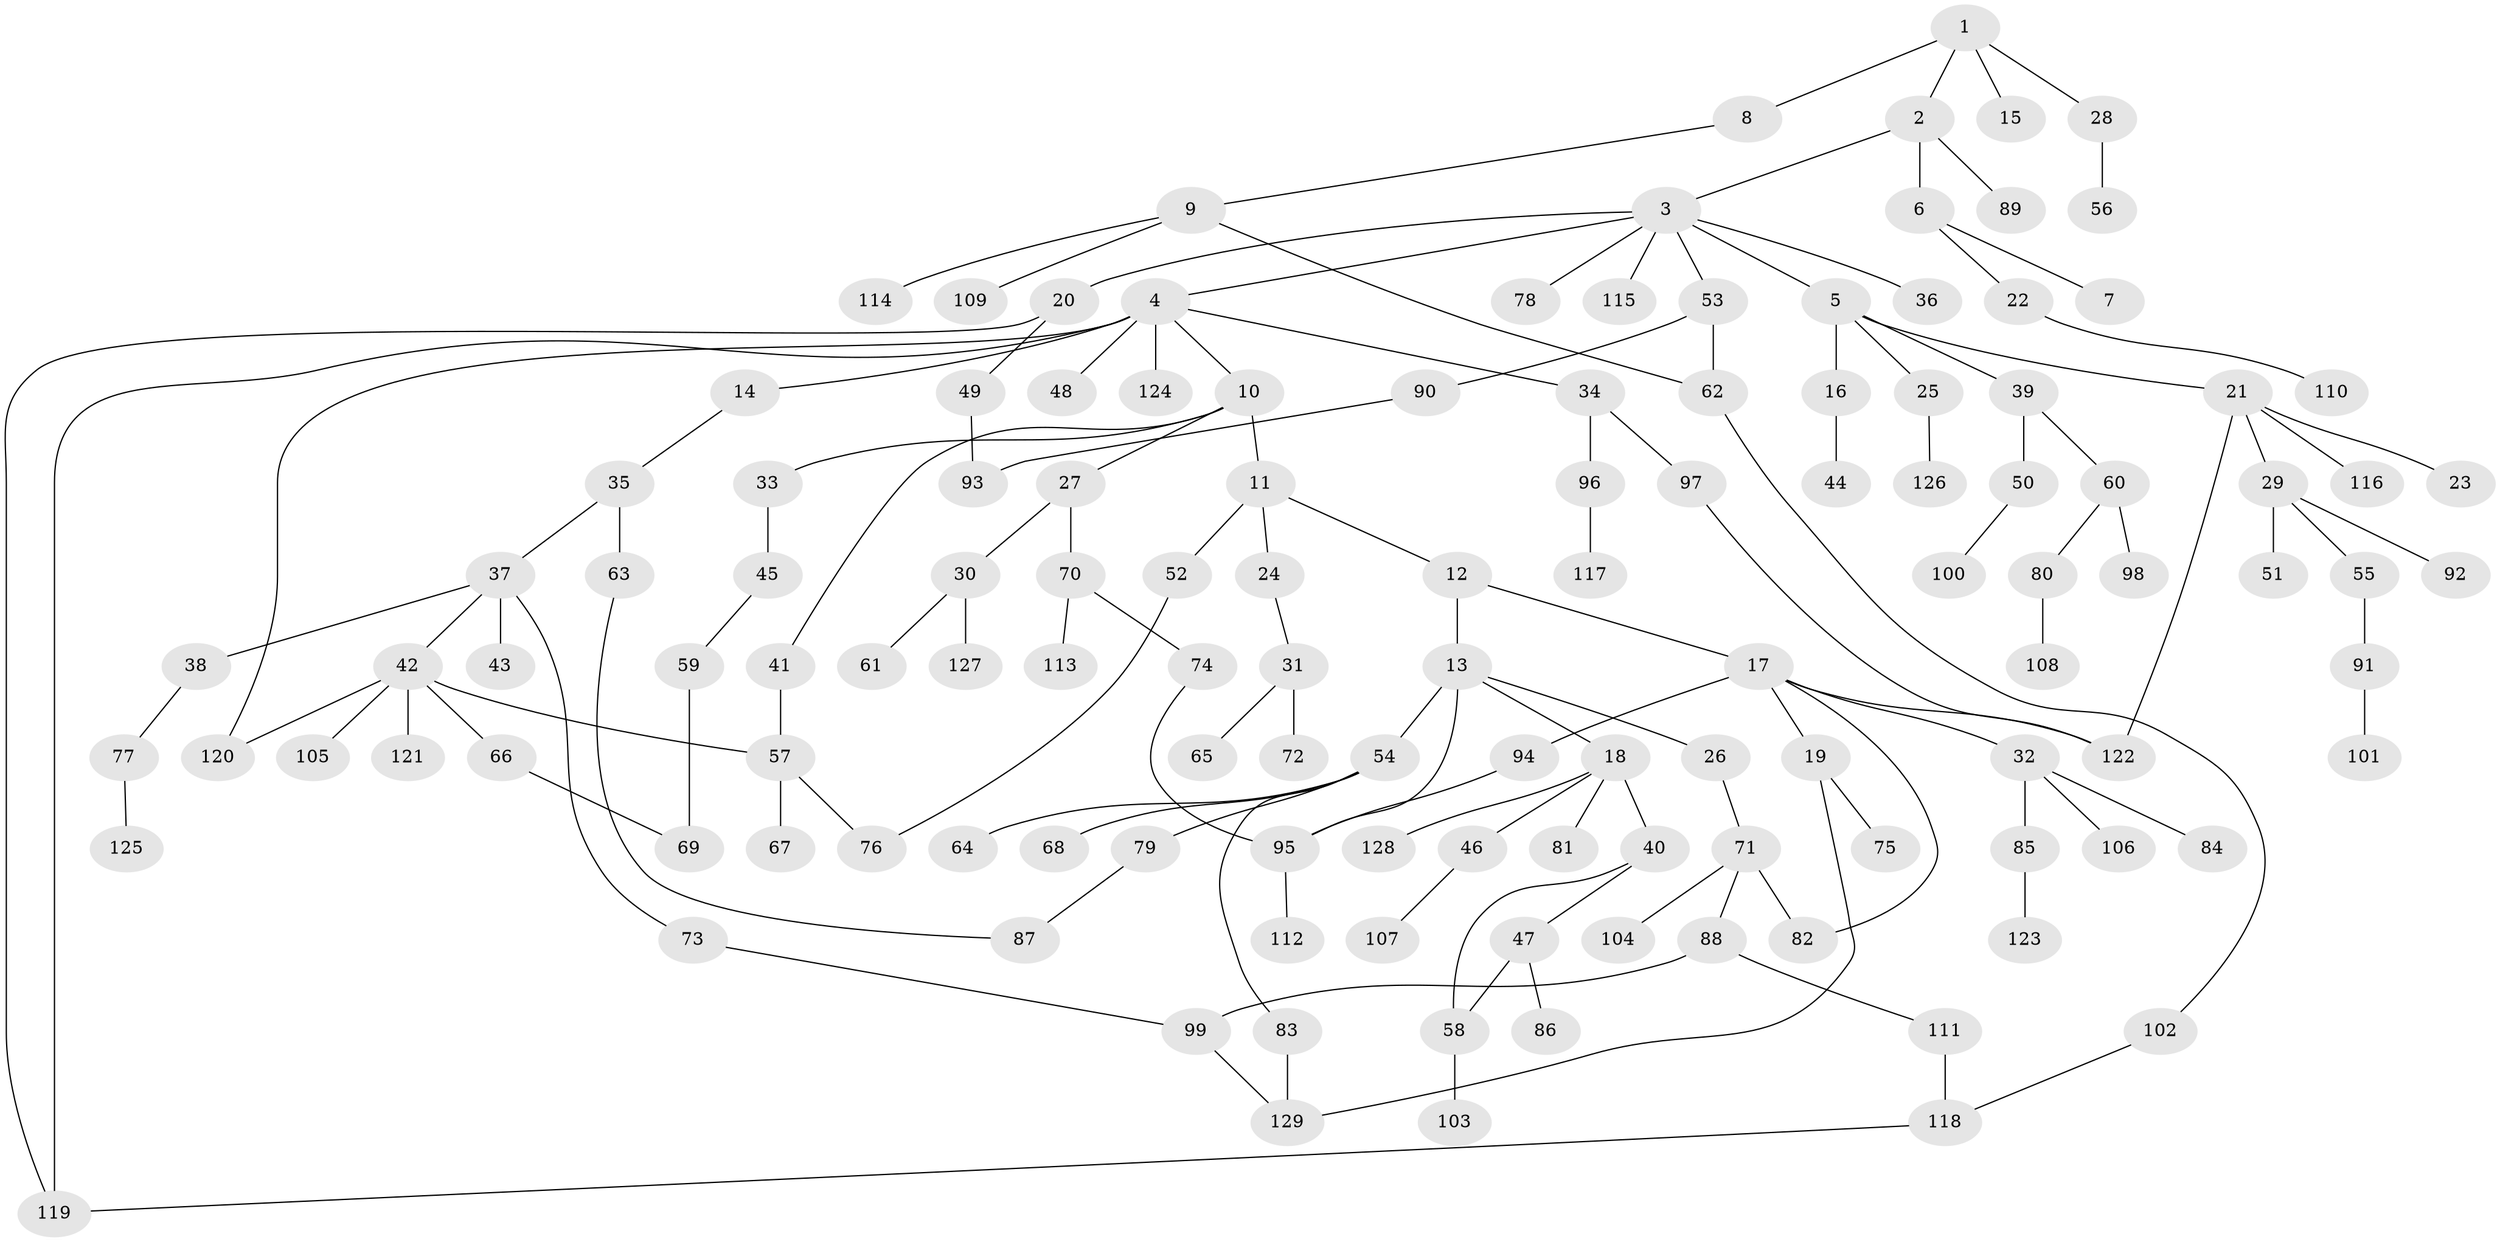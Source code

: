 // Generated by graph-tools (version 1.1) at 2025/10/02/27/25 16:10:51]
// undirected, 129 vertices, 147 edges
graph export_dot {
graph [start="1"]
  node [color=gray90,style=filled];
  1;
  2;
  3;
  4;
  5;
  6;
  7;
  8;
  9;
  10;
  11;
  12;
  13;
  14;
  15;
  16;
  17;
  18;
  19;
  20;
  21;
  22;
  23;
  24;
  25;
  26;
  27;
  28;
  29;
  30;
  31;
  32;
  33;
  34;
  35;
  36;
  37;
  38;
  39;
  40;
  41;
  42;
  43;
  44;
  45;
  46;
  47;
  48;
  49;
  50;
  51;
  52;
  53;
  54;
  55;
  56;
  57;
  58;
  59;
  60;
  61;
  62;
  63;
  64;
  65;
  66;
  67;
  68;
  69;
  70;
  71;
  72;
  73;
  74;
  75;
  76;
  77;
  78;
  79;
  80;
  81;
  82;
  83;
  84;
  85;
  86;
  87;
  88;
  89;
  90;
  91;
  92;
  93;
  94;
  95;
  96;
  97;
  98;
  99;
  100;
  101;
  102;
  103;
  104;
  105;
  106;
  107;
  108;
  109;
  110;
  111;
  112;
  113;
  114;
  115;
  116;
  117;
  118;
  119;
  120;
  121;
  122;
  123;
  124;
  125;
  126;
  127;
  128;
  129;
  1 -- 2;
  1 -- 8;
  1 -- 15;
  1 -- 28;
  2 -- 3;
  2 -- 6;
  2 -- 89;
  3 -- 4;
  3 -- 5;
  3 -- 20;
  3 -- 36;
  3 -- 53;
  3 -- 78;
  3 -- 115;
  4 -- 10;
  4 -- 14;
  4 -- 34;
  4 -- 48;
  4 -- 119;
  4 -- 124;
  4 -- 120;
  5 -- 16;
  5 -- 21;
  5 -- 25;
  5 -- 39;
  6 -- 7;
  6 -- 22;
  8 -- 9;
  9 -- 62;
  9 -- 109;
  9 -- 114;
  10 -- 11;
  10 -- 27;
  10 -- 33;
  10 -- 41;
  11 -- 12;
  11 -- 24;
  11 -- 52;
  12 -- 13;
  12 -- 17;
  13 -- 18;
  13 -- 26;
  13 -- 54;
  13 -- 95;
  14 -- 35;
  16 -- 44;
  17 -- 19;
  17 -- 32;
  17 -- 94;
  17 -- 122;
  17 -- 82;
  18 -- 40;
  18 -- 46;
  18 -- 81;
  18 -- 128;
  19 -- 75;
  19 -- 129;
  20 -- 49;
  20 -- 119;
  21 -- 23;
  21 -- 29;
  21 -- 116;
  21 -- 122;
  22 -- 110;
  24 -- 31;
  25 -- 126;
  26 -- 71;
  27 -- 30;
  27 -- 70;
  28 -- 56;
  29 -- 51;
  29 -- 55;
  29 -- 92;
  30 -- 61;
  30 -- 127;
  31 -- 65;
  31 -- 72;
  32 -- 84;
  32 -- 85;
  32 -- 106;
  33 -- 45;
  34 -- 96;
  34 -- 97;
  35 -- 37;
  35 -- 63;
  37 -- 38;
  37 -- 42;
  37 -- 43;
  37 -- 73;
  38 -- 77;
  39 -- 50;
  39 -- 60;
  40 -- 47;
  40 -- 58;
  41 -- 57;
  42 -- 57;
  42 -- 66;
  42 -- 105;
  42 -- 120;
  42 -- 121;
  45 -- 59;
  46 -- 107;
  47 -- 58;
  47 -- 86;
  49 -- 93;
  50 -- 100;
  52 -- 76;
  53 -- 90;
  53 -- 62;
  54 -- 64;
  54 -- 68;
  54 -- 79;
  54 -- 83;
  55 -- 91;
  57 -- 67;
  57 -- 76;
  58 -- 103;
  59 -- 69;
  60 -- 80;
  60 -- 98;
  62 -- 102;
  63 -- 87;
  66 -- 69;
  70 -- 74;
  70 -- 113;
  71 -- 82;
  71 -- 88;
  71 -- 104;
  73 -- 99;
  74 -- 95;
  77 -- 125;
  79 -- 87;
  80 -- 108;
  83 -- 129;
  85 -- 123;
  88 -- 111;
  88 -- 99;
  90 -- 93;
  91 -- 101;
  94 -- 95;
  95 -- 112;
  96 -- 117;
  97 -- 122;
  99 -- 129;
  102 -- 118;
  111 -- 118;
  118 -- 119;
}
